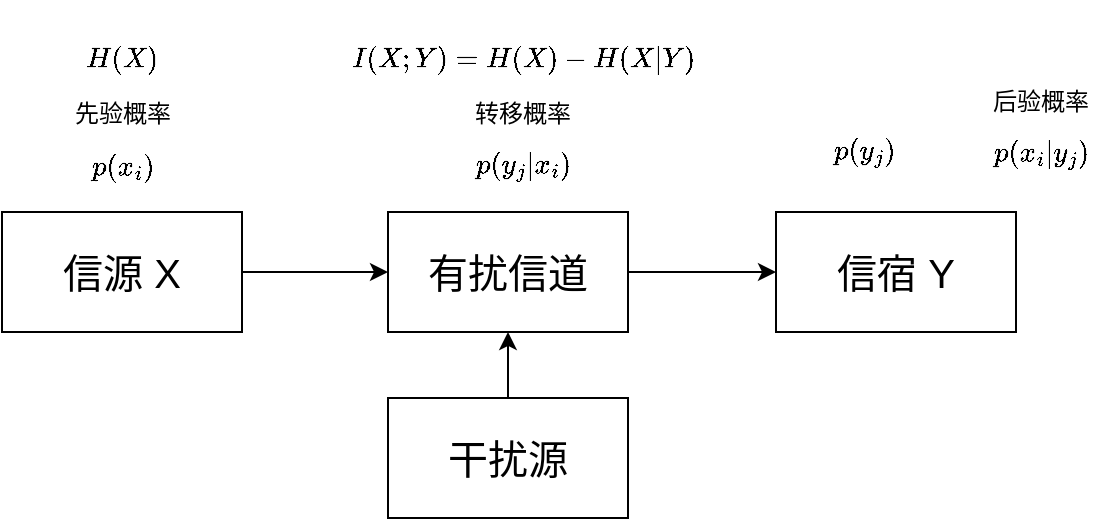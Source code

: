 <mxfile version="12.2.4" pages="1"><diagram id="34ReyVtUL2splf7vFlQ2" name="第 1 页"><mxGraphModel dx="704" dy="327" grid="0" gridSize="10" guides="1" tooltips="1" connect="1" arrows="1" fold="1" page="0" pageScale="1" pageWidth="827" pageHeight="1169" math="1" shadow="0"><root><mxCell id="0"/><mxCell id="1" parent="0"/><mxCell id="Exp2Ijkd0704vzskiqRm-4" style="edgeStyle=orthogonalEdgeStyle;rounded=0;orthogonalLoop=1;jettySize=auto;html=1;fontSize=20;" parent="1" source="Exp2Ijkd0704vzskiqRm-1" target="Exp2Ijkd0704vzskiqRm-3" edge="1"><mxGeometry relative="1" as="geometry"/></mxCell><mxCell id="Exp2Ijkd0704vzskiqRm-1" value="信源 X" style="rounded=0;whiteSpace=wrap;html=1;fontSize=20;" parent="1" vertex="1"><mxGeometry x="108" y="281" width="120" height="60" as="geometry"/></mxCell><mxCell id="Exp2Ijkd0704vzskiqRm-2" value="信宿 Y" style="rounded=0;whiteSpace=wrap;html=1;fontSize=20;" parent="1" vertex="1"><mxGeometry x="495" y="281" width="120" height="60" as="geometry"/></mxCell><mxCell id="Exp2Ijkd0704vzskiqRm-5" style="edgeStyle=orthogonalEdgeStyle;rounded=0;orthogonalLoop=1;jettySize=auto;html=1;fontSize=20;" parent="1" source="Exp2Ijkd0704vzskiqRm-3" target="Exp2Ijkd0704vzskiqRm-2" edge="1"><mxGeometry relative="1" as="geometry"/></mxCell><mxCell id="Exp2Ijkd0704vzskiqRm-3" value="有扰信道" style="rounded=0;whiteSpace=wrap;html=1;fontSize=20;" parent="1" vertex="1"><mxGeometry x="301" y="281" width="120" height="60" as="geometry"/></mxCell><mxCell id="Exp2Ijkd0704vzskiqRm-7" style="edgeStyle=orthogonalEdgeStyle;rounded=0;orthogonalLoop=1;jettySize=auto;html=1;fontSize=20;" parent="1" source="Exp2Ijkd0704vzskiqRm-6" target="Exp2Ijkd0704vzskiqRm-3" edge="1"><mxGeometry relative="1" as="geometry"/></mxCell><mxCell id="Exp2Ijkd0704vzskiqRm-6" value="干扰源" style="rounded=0;whiteSpace=wrap;html=1;fontSize=20;" parent="1" vertex="1"><mxGeometry x="301" y="374" width="120" height="60" as="geometry"/></mxCell><mxCell id="OXiVHm_A9JcF-kVXPqSX-1" value="先验概率 $$p(x_i)$$" style="text;html=1;strokeColor=none;fillColor=none;align=center;verticalAlign=middle;whiteSpace=wrap;rounded=0;" parent="1" vertex="1"><mxGeometry x="132.5" y="221" width="71" height="60" as="geometry"/></mxCell><mxCell id="OXiVHm_A9JcF-kVXPqSX-2" value="转移概率 $$p(y_j|x_i)$$" style="text;html=1;strokeColor=none;fillColor=none;align=center;verticalAlign=middle;whiteSpace=wrap;rounded=0;" parent="1" vertex="1"><mxGeometry x="333" y="221" width="71" height="60" as="geometry"/></mxCell><mxCell id="OXiVHm_A9JcF-kVXPqSX-3" value="后验概率 $$p(x_i|y_j)$$" style="text;html=1;strokeColor=none;fillColor=none;align=center;verticalAlign=middle;whiteSpace=wrap;rounded=0;" parent="1" vertex="1"><mxGeometry x="591.5" y="215" width="71" height="60" as="geometry"/></mxCell><mxCell id="2" value="$$p(y_j)$$" style="text;html=1;strokeColor=none;fillColor=none;align=center;verticalAlign=middle;whiteSpace=wrap;rounded=0;" parent="1" vertex="1"><mxGeometry x="503.5" y="221" width="71" height="60" as="geometry"/></mxCell><mxCell id="3" value="$$H(X)$$" style="text;html=1;strokeColor=none;fillColor=none;align=center;verticalAlign=middle;whiteSpace=wrap;rounded=0;" parent="1" vertex="1"><mxGeometry x="132.5" y="175" width="71" height="60" as="geometry"/></mxCell><mxCell id="4" value="$$I(X;Y)=H(X)-H(X|Y)$$" style="text;html=1;strokeColor=none;fillColor=none;align=center;verticalAlign=middle;whiteSpace=wrap;rounded=0;" parent="1" vertex="1"><mxGeometry x="297" y="175" width="143" height="60" as="geometry"/></mxCell></root></mxGraphModel></diagram></mxfile>